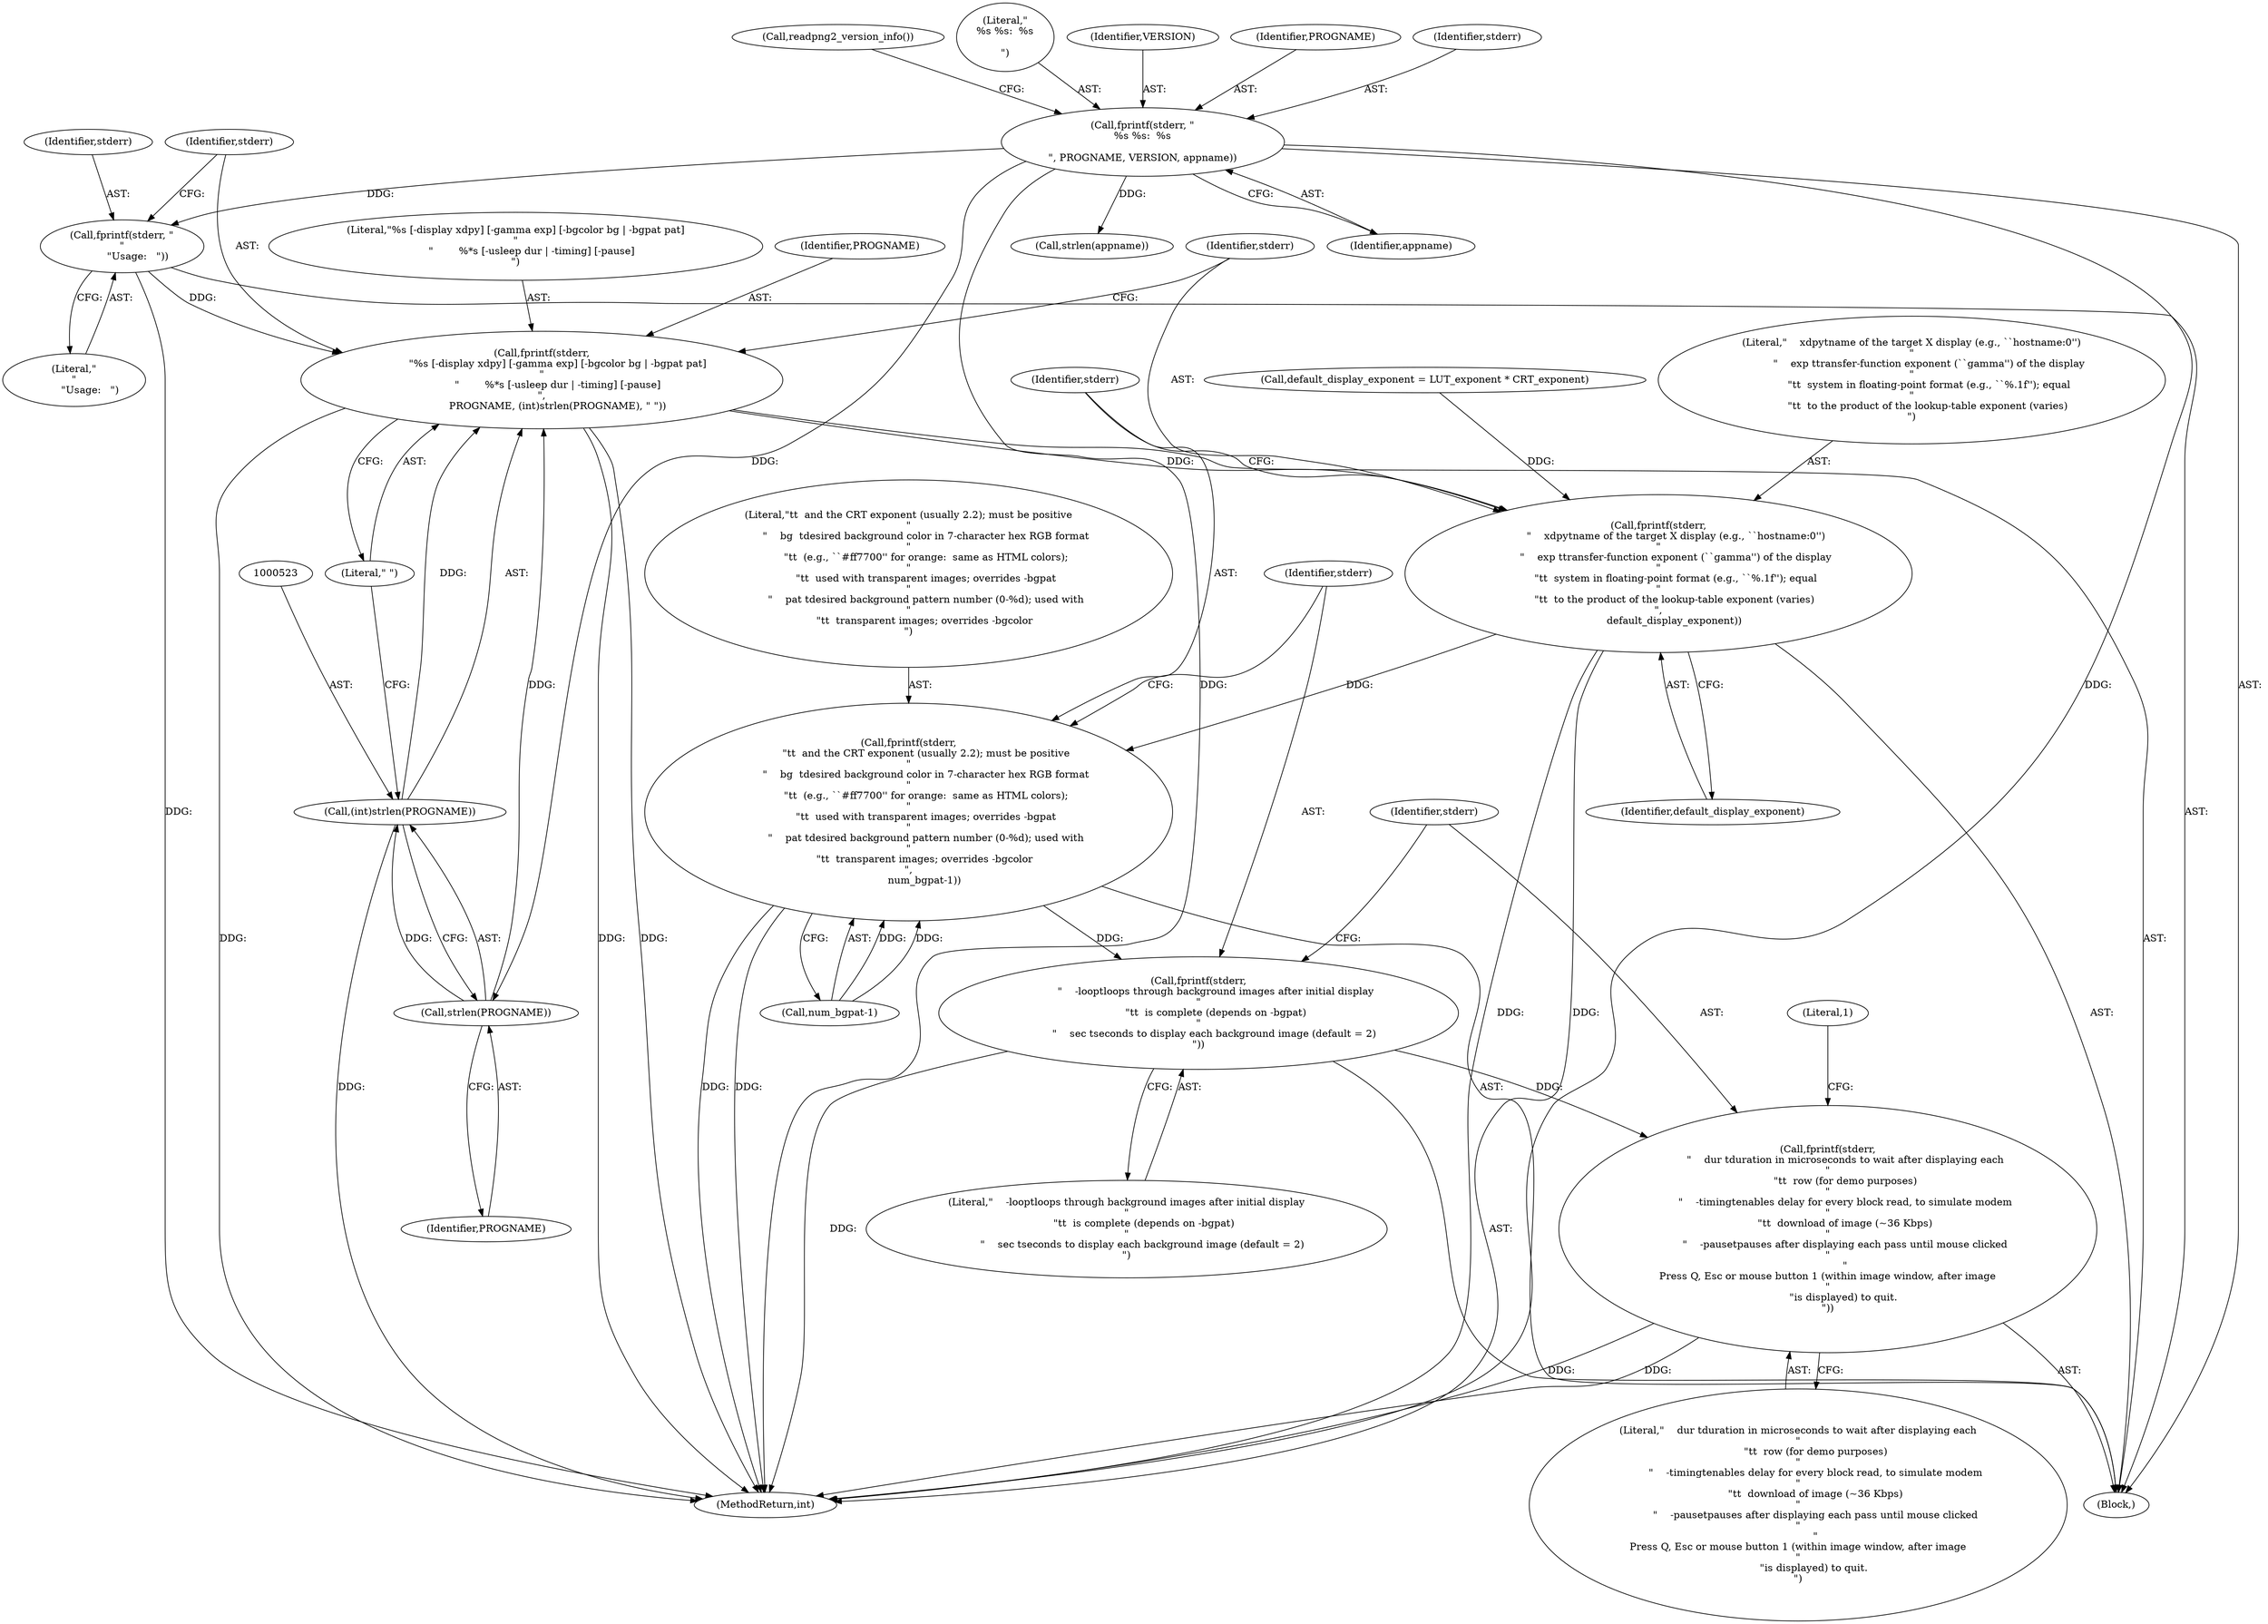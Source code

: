 digraph "0_Android_9d4853418ab2f754c2b63e091c29c5529b8b86ca_8@API" {
"1000518" [label="(Call,fprintf(stderr,\n          \"%s [-display xdpy] [-gamma exp] [-bgcolor bg | -bgpat pat]\n\"\n          \"        %*s [-usleep dur | -timing] [-pause]\n\",\n          PROGNAME, (int)strlen(PROGNAME), \" \"))"];
"1000515" [label="(Call,fprintf(stderr, \"\n\"\n          \"Usage:   \"))"];
"1000508" [label="(Call,fprintf(stderr, \"\n%s %s:  %s\n\n\", PROGNAME, VERSION, appname))"];
"1000524" [label="(Call,strlen(PROGNAME))"];
"1000522" [label="(Call,(int)strlen(PROGNAME))"];
"1000527" [label="(Call,fprintf(stderr,\n           \"    xdpy\tname of the target X display (e.g., ``hostname:0'')\n\"\n           \"    exp \ttransfer-function exponent (``gamma'') of the display\n\"\n           \"\t\t  system in floating-point format (e.g., ``%.1f''); equal\n\"\n          \"\t\t  to the product of the lookup-table exponent (varies)\n\",\n          default_display_exponent))"];
"1000531" [label="(Call,fprintf(stderr,\n           \"\t\t  and the CRT exponent (usually 2.2); must be positive\n\"\n           \"    bg  \tdesired background color in 7-character hex RGB format\n\"\n           \"\t\t  (e.g., ``#ff7700'' for orange:  same as HTML colors);\n\"\n           \"\t\t  used with transparent images; overrides -bgpat\n\"\n           \"    pat \tdesired background pattern number (0-%d); used with\n\"\n          \"\t\t  transparent images; overrides -bgcolor\n\",\n          num_bgpat-1))"];
"1000537" [label="(Call,fprintf(stderr,\n           \"    -loop\tloops through background images after initial display\n\"\n           \"\t\t  is complete (depends on -bgpat)\n\"\n          \"    sec \tseconds to display each background image (default = 2)\n\"))"];
"1000540" [label="(Call,fprintf(stderr,\n           \"    dur \tduration in microseconds to wait after displaying each\n\"\n           \"\t\t  row (for demo purposes)\n\"\n           \"    -timing\tenables delay for every block read, to simulate modem\n\"\n           \"\t\t  download of image (~36 Kbps)\n\"\n           \"    -pause\tpauses after displaying each pass until mouse clicked\n\"\n           \"\nPress Q, Esc or mouse button 1 (within image window, after image\n\"\n          \"is displayed) to quit.\n\"))"];
"1000528" [label="(Identifier,stderr)"];
"1000539" [label="(Literal,\"    -loop\tloops through background images after initial display\n\"\n           \"\t\t  is complete (depends on -bgpat)\n\"\n          \"    sec \tseconds to display each background image (default = 2)\n\")"];
"1000538" [label="(Identifier,stderr)"];
"1000537" [label="(Call,fprintf(stderr,\n           \"    -loop\tloops through background images after initial display\n\"\n           \"\t\t  is complete (depends on -bgpat)\n\"\n          \"    sec \tseconds to display each background image (default = 2)\n\"))"];
"1000517" [label="(Literal,\"\n\"\n          \"Usage:   \")"];
"1000533" [label="(Literal,\"\t\t  and the CRT exponent (usually 2.2); must be positive\n\"\n           \"    bg  \tdesired background color in 7-character hex RGB format\n\"\n           \"\t\t  (e.g., ``#ff7700'' for orange:  same as HTML colors);\n\"\n           \"\t\t  used with transparent images; overrides -bgpat\n\"\n           \"    pat \tdesired background pattern number (0-%d); used with\n\"\n          \"\t\t  transparent images; overrides -bgcolor\n\")"];
"1000534" [label="(Call,num_bgpat-1)"];
"1000514" [label="(Call,readpng2_version_info())"];
"1000519" [label="(Identifier,stderr)"];
"1000510" [label="(Literal,\"\n%s %s:  %s\n\n\")"];
"1000516" [label="(Identifier,stderr)"];
"1000532" [label="(Identifier,stderr)"];
"1000529" [label="(Literal,\"    xdpy\tname of the target X display (e.g., ``hostname:0'')\n\"\n           \"    exp \ttransfer-function exponent (``gamma'') of the display\n\"\n           \"\t\t  system in floating-point format (e.g., ``%.1f''); equal\n\"\n          \"\t\t  to the product of the lookup-table exponent (varies)\n\")"];
"1000513" [label="(Identifier,appname)"];
"1001099" [label="(MethodReturn,int)"];
"1000522" [label="(Call,(int)strlen(PROGNAME))"];
"1000207" [label="(Call,default_display_exponent = LUT_exponent * CRT_exponent)"];
"1000540" [label="(Call,fprintf(stderr,\n           \"    dur \tduration in microseconds to wait after displaying each\n\"\n           \"\t\t  row (for demo purposes)\n\"\n           \"    -timing\tenables delay for every block read, to simulate modem\n\"\n           \"\t\t  download of image (~36 Kbps)\n\"\n           \"    -pause\tpauses after displaying each pass until mouse clicked\n\"\n           \"\nPress Q, Esc or mouse button 1 (within image window, after image\n\"\n          \"is displayed) to quit.\n\"))"];
"1000544" [label="(Literal,1)"];
"1000512" [label="(Identifier,VERSION)"];
"1000530" [label="(Identifier,default_display_exponent)"];
"1000507" [label="(Block,)"];
"1000525" [label="(Identifier,PROGNAME)"];
"1000541" [label="(Identifier,stderr)"];
"1000511" [label="(Identifier,PROGNAME)"];
"1000508" [label="(Call,fprintf(stderr, \"\n%s %s:  %s\n\n\", PROGNAME, VERSION, appname))"];
"1000518" [label="(Call,fprintf(stderr,\n          \"%s [-display xdpy] [-gamma exp] [-bgcolor bg | -bgpat pat]\n\"\n          \"        %*s [-usleep dur | -timing] [-pause]\n\",\n          PROGNAME, (int)strlen(PROGNAME), \" \"))"];
"1000527" [label="(Call,fprintf(stderr,\n           \"    xdpy\tname of the target X display (e.g., ``hostname:0'')\n\"\n           \"    exp \ttransfer-function exponent (``gamma'') of the display\n\"\n           \"\t\t  system in floating-point format (e.g., ``%.1f''); equal\n\"\n          \"\t\t  to the product of the lookup-table exponent (varies)\n\",\n          default_display_exponent))"];
"1000509" [label="(Identifier,stderr)"];
"1000531" [label="(Call,fprintf(stderr,\n           \"\t\t  and the CRT exponent (usually 2.2); must be positive\n\"\n           \"    bg  \tdesired background color in 7-character hex RGB format\n\"\n           \"\t\t  (e.g., ``#ff7700'' for orange:  same as HTML colors);\n\"\n           \"\t\t  used with transparent images; overrides -bgpat\n\"\n           \"    pat \tdesired background pattern number (0-%d); used with\n\"\n          \"\t\t  transparent images; overrides -bgcolor\n\",\n          num_bgpat-1))"];
"1000520" [label="(Literal,\"%s [-display xdpy] [-gamma exp] [-bgcolor bg | -bgpat pat]\n\"\n          \"        %*s [-usleep dur | -timing] [-pause]\n\")"];
"1000542" [label="(Literal,\"    dur \tduration in microseconds to wait after displaying each\n\"\n           \"\t\t  row (for demo purposes)\n\"\n           \"    -timing\tenables delay for every block read, to simulate modem\n\"\n           \"\t\t  download of image (~36 Kbps)\n\"\n           \"    -pause\tpauses after displaying each pass until mouse clicked\n\"\n           \"\nPress Q, Esc or mouse button 1 (within image window, after image\n\"\n          \"is displayed) to quit.\n\")"];
"1000526" [label="(Literal,\" \")"];
"1000524" [label="(Call,strlen(PROGNAME))"];
"1000624" [label="(Call,strlen(appname))"];
"1000521" [label="(Identifier,PROGNAME)"];
"1000515" [label="(Call,fprintf(stderr, \"\n\"\n          \"Usage:   \"))"];
"1000518" -> "1000507"  [label="AST: "];
"1000518" -> "1000526"  [label="CFG: "];
"1000519" -> "1000518"  [label="AST: "];
"1000520" -> "1000518"  [label="AST: "];
"1000521" -> "1000518"  [label="AST: "];
"1000522" -> "1000518"  [label="AST: "];
"1000526" -> "1000518"  [label="AST: "];
"1000528" -> "1000518"  [label="CFG: "];
"1000518" -> "1001099"  [label="DDG: "];
"1000518" -> "1001099"  [label="DDG: "];
"1000518" -> "1001099"  [label="DDG: "];
"1000515" -> "1000518"  [label="DDG: "];
"1000524" -> "1000518"  [label="DDG: "];
"1000522" -> "1000518"  [label="DDG: "];
"1000518" -> "1000527"  [label="DDG: "];
"1000515" -> "1000507"  [label="AST: "];
"1000515" -> "1000517"  [label="CFG: "];
"1000516" -> "1000515"  [label="AST: "];
"1000517" -> "1000515"  [label="AST: "];
"1000519" -> "1000515"  [label="CFG: "];
"1000515" -> "1001099"  [label="DDG: "];
"1000508" -> "1000515"  [label="DDG: "];
"1000508" -> "1000507"  [label="AST: "];
"1000508" -> "1000513"  [label="CFG: "];
"1000509" -> "1000508"  [label="AST: "];
"1000510" -> "1000508"  [label="AST: "];
"1000511" -> "1000508"  [label="AST: "];
"1000512" -> "1000508"  [label="AST: "];
"1000513" -> "1000508"  [label="AST: "];
"1000514" -> "1000508"  [label="CFG: "];
"1000508" -> "1001099"  [label="DDG: "];
"1000508" -> "1001099"  [label="DDG: "];
"1000508" -> "1000524"  [label="DDG: "];
"1000508" -> "1000624"  [label="DDG: "];
"1000524" -> "1000522"  [label="AST: "];
"1000524" -> "1000525"  [label="CFG: "];
"1000525" -> "1000524"  [label="AST: "];
"1000522" -> "1000524"  [label="CFG: "];
"1000524" -> "1000522"  [label="DDG: "];
"1000523" -> "1000522"  [label="AST: "];
"1000526" -> "1000522"  [label="CFG: "];
"1000522" -> "1001099"  [label="DDG: "];
"1000527" -> "1000507"  [label="AST: "];
"1000527" -> "1000530"  [label="CFG: "];
"1000528" -> "1000527"  [label="AST: "];
"1000529" -> "1000527"  [label="AST: "];
"1000530" -> "1000527"  [label="AST: "];
"1000532" -> "1000527"  [label="CFG: "];
"1000527" -> "1001099"  [label="DDG: "];
"1000527" -> "1001099"  [label="DDG: "];
"1000207" -> "1000527"  [label="DDG: "];
"1000527" -> "1000531"  [label="DDG: "];
"1000531" -> "1000507"  [label="AST: "];
"1000531" -> "1000534"  [label="CFG: "];
"1000532" -> "1000531"  [label="AST: "];
"1000533" -> "1000531"  [label="AST: "];
"1000534" -> "1000531"  [label="AST: "];
"1000538" -> "1000531"  [label="CFG: "];
"1000531" -> "1001099"  [label="DDG: "];
"1000531" -> "1001099"  [label="DDG: "];
"1000534" -> "1000531"  [label="DDG: "];
"1000534" -> "1000531"  [label="DDG: "];
"1000531" -> "1000537"  [label="DDG: "];
"1000537" -> "1000507"  [label="AST: "];
"1000537" -> "1000539"  [label="CFG: "];
"1000538" -> "1000537"  [label="AST: "];
"1000539" -> "1000537"  [label="AST: "];
"1000541" -> "1000537"  [label="CFG: "];
"1000537" -> "1001099"  [label="DDG: "];
"1000537" -> "1000540"  [label="DDG: "];
"1000540" -> "1000507"  [label="AST: "];
"1000540" -> "1000542"  [label="CFG: "];
"1000541" -> "1000540"  [label="AST: "];
"1000542" -> "1000540"  [label="AST: "];
"1000544" -> "1000540"  [label="CFG: "];
"1000540" -> "1001099"  [label="DDG: "];
"1000540" -> "1001099"  [label="DDG: "];
}
